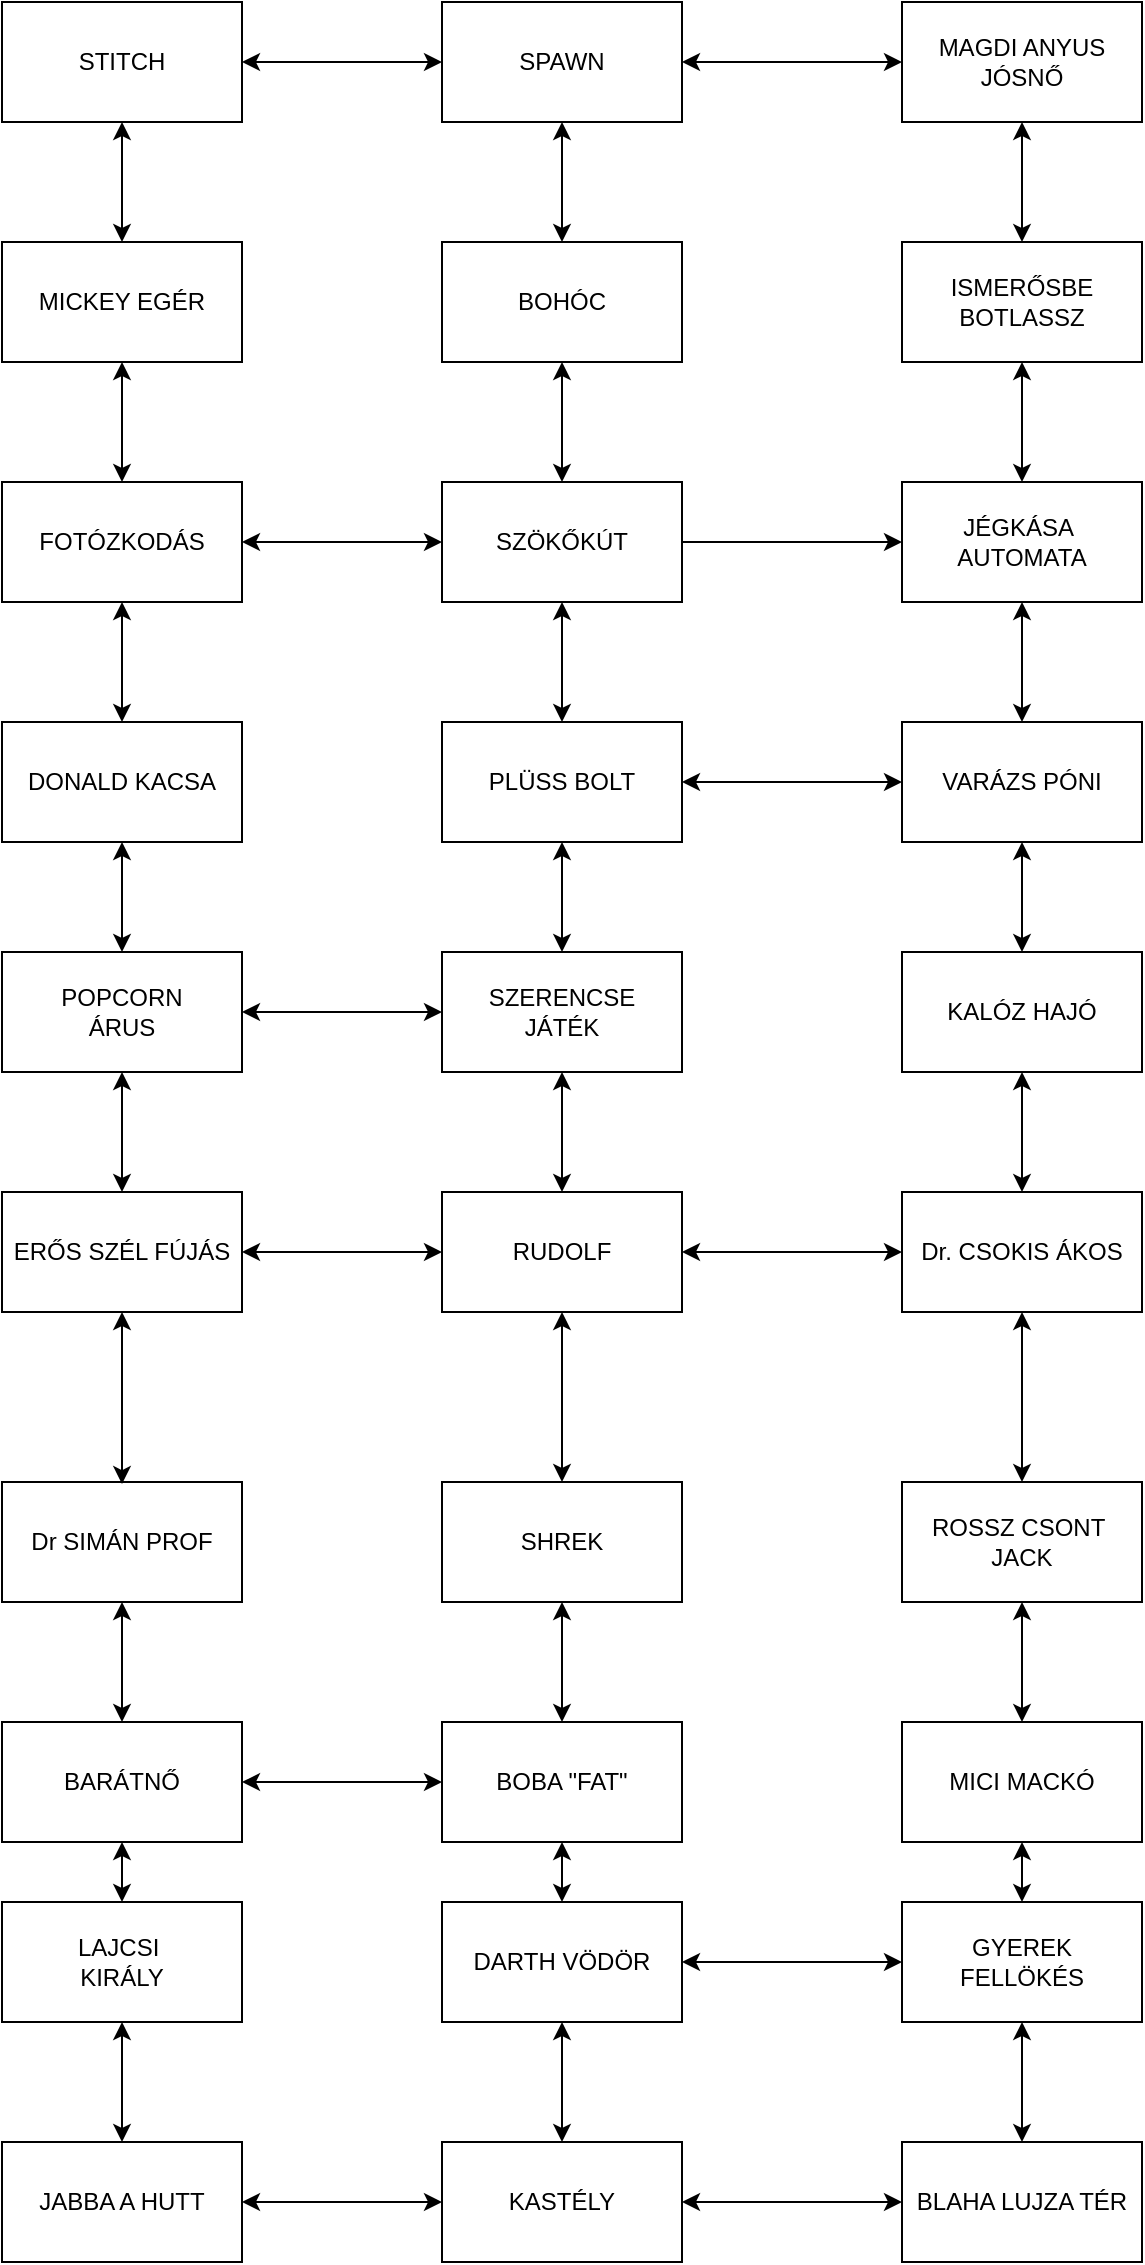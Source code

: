 <mxfile version="22.0.4" type="device">
  <diagram name="1 oldal" id="nGCqteqD-nDwgnXsAt1D">
    <mxGraphModel dx="1434" dy="790" grid="1" gridSize="10" guides="1" tooltips="1" connect="1" arrows="1" fold="1" page="1" pageScale="1" pageWidth="827" pageHeight="1169" math="0" shadow="0">
      <root>
        <mxCell id="0" />
        <mxCell id="1" parent="0" />
        <mxCell id="mSly-e9Xf92uoEyUnU41-1" value="SPAWN" style="rounded=0;whiteSpace=wrap;html=1;" parent="1" vertex="1">
          <mxGeometry x="340" y="20" width="120" height="60" as="geometry" />
        </mxCell>
        <mxCell id="mSly-e9Xf92uoEyUnU41-2" value="STITCH" style="rounded=0;whiteSpace=wrap;html=1;" parent="1" vertex="1">
          <mxGeometry x="120" y="20" width="120" height="60" as="geometry" />
        </mxCell>
        <mxCell id="mSly-e9Xf92uoEyUnU41-5" value="" style="endArrow=classic;startArrow=classic;html=1;rounded=0;entryX=0;entryY=0.5;entryDx=0;entryDy=0;exitX=1;exitY=0.5;exitDx=0;exitDy=0;" parent="1" source="mSly-e9Xf92uoEyUnU41-2" target="mSly-e9Xf92uoEyUnU41-1" edge="1">
          <mxGeometry width="50" height="50" relative="1" as="geometry">
            <mxPoint x="210" y="430" as="sourcePoint" />
            <mxPoint x="260" y="380" as="targetPoint" />
          </mxGeometry>
        </mxCell>
        <mxCell id="mSly-e9Xf92uoEyUnU41-6" value="MAGDI ANYUS&lt;br&gt;JÓSNŐ" style="rounded=0;whiteSpace=wrap;html=1;" parent="1" vertex="1">
          <mxGeometry x="570" y="20" width="120" height="60" as="geometry" />
        </mxCell>
        <mxCell id="mSly-e9Xf92uoEyUnU41-7" value="" style="endArrow=classic;startArrow=classic;html=1;rounded=0;entryX=0;entryY=0.5;entryDx=0;entryDy=0;exitX=1;exitY=0.5;exitDx=0;exitDy=0;" parent="1" source="mSly-e9Xf92uoEyUnU41-1" target="mSly-e9Xf92uoEyUnU41-6" edge="1">
          <mxGeometry width="50" height="50" relative="1" as="geometry">
            <mxPoint x="210" y="400" as="sourcePoint" />
            <mxPoint x="260" y="350" as="targetPoint" />
          </mxGeometry>
        </mxCell>
        <mxCell id="mSly-e9Xf92uoEyUnU41-8" value="BOHÓC" style="rounded=0;whiteSpace=wrap;html=1;" parent="1" vertex="1">
          <mxGeometry x="340" y="140" width="120" height="60" as="geometry" />
        </mxCell>
        <mxCell id="mSly-e9Xf92uoEyUnU41-9" value="MICKEY EGÉR" style="rounded=0;whiteSpace=wrap;html=1;" parent="1" vertex="1">
          <mxGeometry x="120" y="140" width="120" height="60" as="geometry" />
        </mxCell>
        <mxCell id="mSly-e9Xf92uoEyUnU41-11" value="GYEREK &lt;br&gt;FELLÖKÉS" style="rounded=0;whiteSpace=wrap;html=1;" parent="1" vertex="1">
          <mxGeometry x="570" y="970" width="120" height="60" as="geometry" />
        </mxCell>
        <mxCell id="mSly-e9Xf92uoEyUnU41-13" value="" style="endArrow=classic;startArrow=classic;html=1;rounded=0;entryX=0.5;entryY=1;entryDx=0;entryDy=0;" parent="1" source="mSly-e9Xf92uoEyUnU41-9" target="mSly-e9Xf92uoEyUnU41-2" edge="1">
          <mxGeometry width="50" height="50" relative="1" as="geometry">
            <mxPoint x="210" y="400" as="sourcePoint" />
            <mxPoint x="260" y="350" as="targetPoint" />
          </mxGeometry>
        </mxCell>
        <mxCell id="mSly-e9Xf92uoEyUnU41-14" value="" style="endArrow=classic;startArrow=classic;html=1;rounded=0;exitX=0.5;exitY=0;exitDx=0;exitDy=0;" parent="1" source="mSly-e9Xf92uoEyUnU41-8" target="mSly-e9Xf92uoEyUnU41-1" edge="1">
          <mxGeometry width="50" height="50" relative="1" as="geometry">
            <mxPoint x="190" y="150" as="sourcePoint" />
            <mxPoint x="190" y="90" as="targetPoint" />
            <Array as="points">
              <mxPoint x="400" y="110" />
            </Array>
          </mxGeometry>
        </mxCell>
        <mxCell id="mSly-e9Xf92uoEyUnU41-15" value="" style="endArrow=classic;startArrow=classic;html=1;rounded=0;entryX=0.5;entryY=1;entryDx=0;entryDy=0;exitX=0.5;exitY=0;exitDx=0;exitDy=0;" parent="1" source="mSly-e9Xf92uoEyUnU41-55" target="mSly-e9Xf92uoEyUnU41-6" edge="1">
          <mxGeometry width="50" height="50" relative="1" as="geometry">
            <mxPoint x="660" y="130" as="sourcePoint" />
            <mxPoint x="410" y="90" as="targetPoint" />
            <Array as="points" />
          </mxGeometry>
        </mxCell>
        <mxCell id="JkZd_nxtKPJV1xH5oy3V-1" style="edgeStyle=orthogonalEdgeStyle;rounded=0;orthogonalLoop=1;jettySize=auto;html=1;exitX=1;exitY=0.5;exitDx=0;exitDy=0;entryX=0;entryY=0.5;entryDx=0;entryDy=0;" edge="1" parent="1" source="mSly-e9Xf92uoEyUnU41-16" target="mSly-e9Xf92uoEyUnU41-19">
          <mxGeometry relative="1" as="geometry" />
        </mxCell>
        <mxCell id="mSly-e9Xf92uoEyUnU41-16" value="SZÖKŐKÚT" style="rounded=0;whiteSpace=wrap;html=1;" parent="1" vertex="1">
          <mxGeometry x="340" y="260" width="120" height="60" as="geometry" />
        </mxCell>
        <mxCell id="mSly-e9Xf92uoEyUnU41-17" value="FOTÓZKODÁS" style="rounded=0;whiteSpace=wrap;html=1;" parent="1" vertex="1">
          <mxGeometry x="120" y="260" width="120" height="60" as="geometry" />
        </mxCell>
        <mxCell id="mSly-e9Xf92uoEyUnU41-18" value="" style="endArrow=classic;startArrow=classic;html=1;rounded=0;entryX=0;entryY=0.5;entryDx=0;entryDy=0;exitX=1;exitY=0.5;exitDx=0;exitDy=0;" parent="1" source="mSly-e9Xf92uoEyUnU41-17" target="mSly-e9Xf92uoEyUnU41-16" edge="1">
          <mxGeometry width="50" height="50" relative="1" as="geometry">
            <mxPoint x="210" y="670" as="sourcePoint" />
            <mxPoint x="260" y="620" as="targetPoint" />
          </mxGeometry>
        </mxCell>
        <mxCell id="mSly-e9Xf92uoEyUnU41-19" value="JÉGKÁSA&amp;nbsp;&lt;br&gt;AUTOMATA" style="rounded=0;whiteSpace=wrap;html=1;" parent="1" vertex="1">
          <mxGeometry x="570" y="260" width="120" height="60" as="geometry" />
        </mxCell>
        <mxCell id="mSly-e9Xf92uoEyUnU41-21" value="PLÜSS BOLT" style="rounded=0;whiteSpace=wrap;html=1;" parent="1" vertex="1">
          <mxGeometry x="340" y="380" width="120" height="60" as="geometry" />
        </mxCell>
        <mxCell id="mSly-e9Xf92uoEyUnU41-22" value="DONALD KACSA" style="rounded=0;whiteSpace=wrap;html=1;" parent="1" vertex="1">
          <mxGeometry x="120" y="380" width="120" height="60" as="geometry" />
        </mxCell>
        <mxCell id="mSly-e9Xf92uoEyUnU41-24" value="VARÁZS PÓNI" style="rounded=0;whiteSpace=wrap;html=1;" parent="1" vertex="1">
          <mxGeometry x="570" y="380" width="120" height="60" as="geometry" />
        </mxCell>
        <mxCell id="mSly-e9Xf92uoEyUnU41-25" value="" style="endArrow=classic;startArrow=classic;html=1;rounded=0;entryX=0;entryY=0.5;entryDx=0;entryDy=0;exitX=1;exitY=0.5;exitDx=0;exitDy=0;" parent="1" source="mSly-e9Xf92uoEyUnU41-21" target="mSly-e9Xf92uoEyUnU41-24" edge="1">
          <mxGeometry width="50" height="50" relative="1" as="geometry">
            <mxPoint x="210" y="760" as="sourcePoint" />
            <mxPoint x="260" y="710" as="targetPoint" />
          </mxGeometry>
        </mxCell>
        <mxCell id="mSly-e9Xf92uoEyUnU41-26" value="" style="endArrow=classic;startArrow=classic;html=1;rounded=0;entryX=0.5;entryY=1;entryDx=0;entryDy=0;" parent="1" source="mSly-e9Xf92uoEyUnU41-22" target="mSly-e9Xf92uoEyUnU41-17" edge="1">
          <mxGeometry width="50" height="50" relative="1" as="geometry">
            <mxPoint x="210" y="640" as="sourcePoint" />
            <mxPoint x="260" y="590" as="targetPoint" />
          </mxGeometry>
        </mxCell>
        <mxCell id="mSly-e9Xf92uoEyUnU41-27" value="" style="endArrow=classic;startArrow=classic;html=1;rounded=0;exitX=0.5;exitY=0;exitDx=0;exitDy=0;entryX=0.5;entryY=1;entryDx=0;entryDy=0;" parent="1" source="mSly-e9Xf92uoEyUnU41-24" target="mSly-e9Xf92uoEyUnU41-19" edge="1">
          <mxGeometry width="50" height="50" relative="1" as="geometry">
            <mxPoint x="410" y="390" as="sourcePoint" />
            <mxPoint x="410" y="330" as="targetPoint" />
            <Array as="points" />
          </mxGeometry>
        </mxCell>
        <mxCell id="mSly-e9Xf92uoEyUnU41-28" value="SZERENCSE&lt;br&gt;JÁTÉK" style="rounded=0;whiteSpace=wrap;html=1;" parent="1" vertex="1">
          <mxGeometry x="340" y="495" width="120" height="60" as="geometry" />
        </mxCell>
        <mxCell id="mSly-e9Xf92uoEyUnU41-29" value="POPCORN&lt;br&gt;ÁRUS" style="rounded=0;whiteSpace=wrap;html=1;" parent="1" vertex="1">
          <mxGeometry x="120" y="495" width="120" height="60" as="geometry" />
        </mxCell>
        <mxCell id="mSly-e9Xf92uoEyUnU41-30" value="" style="endArrow=classic;startArrow=classic;html=1;rounded=0;entryX=0;entryY=0.5;entryDx=0;entryDy=0;exitX=1;exitY=0.5;exitDx=0;exitDy=0;" parent="1" source="mSly-e9Xf92uoEyUnU41-29" target="mSly-e9Xf92uoEyUnU41-28" edge="1">
          <mxGeometry width="50" height="50" relative="1" as="geometry">
            <mxPoint x="210" y="905" as="sourcePoint" />
            <mxPoint x="260" y="855" as="targetPoint" />
          </mxGeometry>
        </mxCell>
        <mxCell id="mSly-e9Xf92uoEyUnU41-31" value="KALÓZ HAJÓ" style="rounded=0;whiteSpace=wrap;html=1;" parent="1" vertex="1">
          <mxGeometry x="570" y="495" width="120" height="60" as="geometry" />
        </mxCell>
        <mxCell id="mSly-e9Xf92uoEyUnU41-33" value="RUDOLF" style="rounded=0;whiteSpace=wrap;html=1;" parent="1" vertex="1">
          <mxGeometry x="340" y="615" width="120" height="60" as="geometry" />
        </mxCell>
        <mxCell id="mSly-e9Xf92uoEyUnU41-34" value="Dr SIMÁN PROF" style="rounded=0;whiteSpace=wrap;html=1;" parent="1" vertex="1">
          <mxGeometry x="120" y="760" width="120" height="60" as="geometry" />
        </mxCell>
        <mxCell id="mSly-e9Xf92uoEyUnU41-35" value="" style="endArrow=classic;startArrow=classic;html=1;rounded=0;entryX=0;entryY=0.5;entryDx=0;entryDy=0;exitX=1;exitY=0.5;exitDx=0;exitDy=0;" parent="1" source="mSly-e9Xf92uoEyUnU41-53" target="mSly-e9Xf92uoEyUnU41-33" edge="1">
          <mxGeometry width="50" height="50" relative="1" as="geometry">
            <mxPoint x="270" y="650" as="sourcePoint" />
            <mxPoint x="260" y="975" as="targetPoint" />
          </mxGeometry>
        </mxCell>
        <mxCell id="mSly-e9Xf92uoEyUnU41-36" value="Dr. CSOKIS ÁKOS" style="rounded=0;whiteSpace=wrap;html=1;" parent="1" vertex="1">
          <mxGeometry x="570" y="615" width="120" height="60" as="geometry" />
        </mxCell>
        <mxCell id="mSly-e9Xf92uoEyUnU41-37" value="" style="endArrow=classic;startArrow=classic;html=1;rounded=0;entryX=0;entryY=0.5;entryDx=0;entryDy=0;exitX=1;exitY=0.5;exitDx=0;exitDy=0;" parent="1" source="mSly-e9Xf92uoEyUnU41-33" target="mSly-e9Xf92uoEyUnU41-36" edge="1">
          <mxGeometry width="50" height="50" relative="1" as="geometry">
            <mxPoint x="210" y="995" as="sourcePoint" />
            <mxPoint x="260" y="945" as="targetPoint" />
          </mxGeometry>
        </mxCell>
        <mxCell id="mSly-e9Xf92uoEyUnU41-38" value="" style="endArrow=classic;startArrow=classic;html=1;rounded=0;entryX=0.5;entryY=1;entryDx=0;entryDy=0;" parent="1" source="mSly-e9Xf92uoEyUnU41-53" target="mSly-e9Xf92uoEyUnU41-29" edge="1">
          <mxGeometry width="50" height="50" relative="1" as="geometry">
            <mxPoint x="180" y="590" as="sourcePoint" />
            <mxPoint x="260" y="825" as="targetPoint" />
          </mxGeometry>
        </mxCell>
        <mxCell id="mSly-e9Xf92uoEyUnU41-39" value="" style="endArrow=classic;startArrow=classic;html=1;rounded=0;exitX=0.5;exitY=0;exitDx=0;exitDy=0;entryX=0.5;entryY=1;entryDx=0;entryDy=0;" parent="1" source="mSly-e9Xf92uoEyUnU41-36" target="mSly-e9Xf92uoEyUnU41-31" edge="1">
          <mxGeometry width="50" height="50" relative="1" as="geometry">
            <mxPoint x="410" y="625" as="sourcePoint" />
            <mxPoint x="410" y="565" as="targetPoint" />
            <Array as="points" />
          </mxGeometry>
        </mxCell>
        <mxCell id="mSly-e9Xf92uoEyUnU41-40" value="SHREK" style="rounded=0;whiteSpace=wrap;html=1;" parent="1" vertex="1">
          <mxGeometry x="340" y="760" width="120" height="60" as="geometry" />
        </mxCell>
        <mxCell id="mSly-e9Xf92uoEyUnU41-41" value="BARÁTNŐ" style="rounded=0;whiteSpace=wrap;html=1;" parent="1" vertex="1">
          <mxGeometry x="120" y="880" width="120" height="60" as="geometry" />
        </mxCell>
        <mxCell id="mSly-e9Xf92uoEyUnU41-43" value="ROSSZ CSONT&amp;nbsp;&lt;br&gt;JACK" style="rounded=0;whiteSpace=wrap;html=1;" parent="1" vertex="1">
          <mxGeometry x="570" y="760" width="120" height="60" as="geometry" />
        </mxCell>
        <mxCell id="mSly-e9Xf92uoEyUnU41-45" value="BOBA &quot;FAT&quot;" style="rounded=0;whiteSpace=wrap;html=1;" parent="1" vertex="1">
          <mxGeometry x="340" y="880" width="120" height="60" as="geometry" />
        </mxCell>
        <mxCell id="mSly-e9Xf92uoEyUnU41-46" value="LAJCSI&amp;nbsp;&lt;br&gt;KIRÁLY" style="rounded=0;whiteSpace=wrap;html=1;" parent="1" vertex="1">
          <mxGeometry x="120" y="970" width="120" height="60" as="geometry" />
        </mxCell>
        <mxCell id="mSly-e9Xf92uoEyUnU41-47" value="" style="endArrow=classic;startArrow=classic;html=1;rounded=0;entryX=0;entryY=0.5;entryDx=0;entryDy=0;exitX=1;exitY=0.5;exitDx=0;exitDy=0;" parent="1" source="mSly-e9Xf92uoEyUnU41-41" target="mSly-e9Xf92uoEyUnU41-45" edge="1">
          <mxGeometry width="50" height="50" relative="1" as="geometry">
            <mxPoint x="280" y="910" as="sourcePoint" />
            <mxPoint x="260" y="1240" as="targetPoint" />
          </mxGeometry>
        </mxCell>
        <mxCell id="mSly-e9Xf92uoEyUnU41-48" value="MICI MACKÓ" style="rounded=0;whiteSpace=wrap;html=1;" parent="1" vertex="1">
          <mxGeometry x="570" y="880" width="120" height="60" as="geometry" />
        </mxCell>
        <mxCell id="mSly-e9Xf92uoEyUnU41-50" value="" style="endArrow=classic;startArrow=classic;html=1;rounded=0;entryX=0.5;entryY=1;entryDx=0;entryDy=0;exitX=0.5;exitY=0;exitDx=0;exitDy=0;" parent="1" source="mSly-e9Xf92uoEyUnU41-41" target="mSly-e9Xf92uoEyUnU41-34" edge="1">
          <mxGeometry width="50" height="50" relative="1" as="geometry">
            <mxPoint x="200" y="870" as="sourcePoint" />
            <mxPoint x="180" y="840" as="targetPoint" />
          </mxGeometry>
        </mxCell>
        <mxCell id="mSly-e9Xf92uoEyUnU41-51" value="" style="endArrow=classic;startArrow=classic;html=1;rounded=0;exitX=0.5;exitY=0;exitDx=0;exitDy=0;entryX=0.5;entryY=1;entryDx=0;entryDy=0;" parent="1" source="mSly-e9Xf92uoEyUnU41-48" target="mSly-e9Xf92uoEyUnU41-43" edge="1">
          <mxGeometry width="50" height="50" relative="1" as="geometry">
            <mxPoint x="410" y="890" as="sourcePoint" />
            <mxPoint x="410" y="830" as="targetPoint" />
            <Array as="points" />
          </mxGeometry>
        </mxCell>
        <mxCell id="mSly-e9Xf92uoEyUnU41-52" value="DARTH VÖDÖR" style="rounded=0;whiteSpace=wrap;html=1;" parent="1" vertex="1">
          <mxGeometry x="340" y="970" width="120" height="60" as="geometry" />
        </mxCell>
        <mxCell id="mSly-e9Xf92uoEyUnU41-53" value="ERŐS SZÉL FÚJÁS" style="rounded=0;whiteSpace=wrap;html=1;" parent="1" vertex="1">
          <mxGeometry x="120" y="615" width="120" height="60" as="geometry" />
        </mxCell>
        <mxCell id="mSly-e9Xf92uoEyUnU41-55" value="ISMERŐSBE BOTLASSZ" style="rounded=0;whiteSpace=wrap;html=1;" parent="1" vertex="1">
          <mxGeometry x="570" y="140" width="120" height="60" as="geometry" />
        </mxCell>
        <mxCell id="mSly-e9Xf92uoEyUnU41-56" value="" style="endArrow=classic;startArrow=classic;html=1;rounded=0;exitX=1;exitY=0.5;exitDx=0;exitDy=0;" parent="1" source="mSly-e9Xf92uoEyUnU41-52" target="mSly-e9Xf92uoEyUnU41-11" edge="1">
          <mxGeometry width="50" height="50" relative="1" as="geometry">
            <mxPoint x="210" y="1350" as="sourcePoint" />
            <mxPoint x="510" y="1000" as="targetPoint" />
          </mxGeometry>
        </mxCell>
        <mxCell id="mSly-e9Xf92uoEyUnU41-57" value="KASTÉLY" style="rounded=0;whiteSpace=wrap;html=1;" parent="1" vertex="1">
          <mxGeometry x="340" y="1090" width="120" height="60" as="geometry" />
        </mxCell>
        <mxCell id="mSly-e9Xf92uoEyUnU41-58" value="JABBA A HUTT" style="rounded=0;whiteSpace=wrap;html=1;" parent="1" vertex="1">
          <mxGeometry x="120" y="1090" width="120" height="60" as="geometry" />
        </mxCell>
        <mxCell id="mSly-e9Xf92uoEyUnU41-59" value="" style="endArrow=classic;startArrow=classic;html=1;rounded=0;entryX=0;entryY=0.5;entryDx=0;entryDy=0;exitX=1;exitY=0.5;exitDx=0;exitDy=0;" parent="1" source="mSly-e9Xf92uoEyUnU41-58" target="mSly-e9Xf92uoEyUnU41-57" edge="1">
          <mxGeometry width="50" height="50" relative="1" as="geometry">
            <mxPoint x="210" y="1500" as="sourcePoint" />
            <mxPoint x="260" y="1450" as="targetPoint" />
          </mxGeometry>
        </mxCell>
        <mxCell id="mSly-e9Xf92uoEyUnU41-60" value="BLAHA LUJZA TÉR" style="rounded=0;whiteSpace=wrap;html=1;" parent="1" vertex="1">
          <mxGeometry x="570" y="1090" width="120" height="60" as="geometry" />
        </mxCell>
        <mxCell id="mSly-e9Xf92uoEyUnU41-61" value="" style="endArrow=classic;startArrow=classic;html=1;rounded=0;entryX=0;entryY=0.5;entryDx=0;entryDy=0;exitX=1;exitY=0.5;exitDx=0;exitDy=0;" parent="1" source="mSly-e9Xf92uoEyUnU41-57" target="mSly-e9Xf92uoEyUnU41-60" edge="1">
          <mxGeometry width="50" height="50" relative="1" as="geometry">
            <mxPoint x="210" y="1470" as="sourcePoint" />
            <mxPoint x="260" y="1420" as="targetPoint" />
          </mxGeometry>
        </mxCell>
        <mxCell id="mSly-e9Xf92uoEyUnU41-62" value="" style="endArrow=classic;startArrow=classic;html=1;rounded=0;entryX=0.5;entryY=1;entryDx=0;entryDy=0;" parent="1" source="mSly-e9Xf92uoEyUnU41-58" target="mSly-e9Xf92uoEyUnU41-46" edge="1">
          <mxGeometry width="50" height="50" relative="1" as="geometry">
            <mxPoint x="210" y="1350" as="sourcePoint" />
            <mxPoint x="200" y="1050" as="targetPoint" />
          </mxGeometry>
        </mxCell>
        <mxCell id="mSly-e9Xf92uoEyUnU41-63" value="" style="endArrow=classic;startArrow=classic;html=1;rounded=0;exitX=0.5;exitY=0;exitDx=0;exitDy=0;entryX=0.5;entryY=1;entryDx=0;entryDy=0;" parent="1" source="mSly-e9Xf92uoEyUnU41-60" target="mSly-e9Xf92uoEyUnU41-11" edge="1">
          <mxGeometry width="50" height="50" relative="1" as="geometry">
            <mxPoint x="410" y="1100" as="sourcePoint" />
            <mxPoint x="590" y="1050" as="targetPoint" />
            <Array as="points" />
          </mxGeometry>
        </mxCell>
        <mxCell id="mSly-e9Xf92uoEyUnU41-65" value="" style="endArrow=classic;startArrow=classic;html=1;rounded=0;entryX=0.5;entryY=1;entryDx=0;entryDy=0;" parent="1" source="mSly-e9Xf92uoEyUnU41-46" target="mSly-e9Xf92uoEyUnU41-41" edge="1">
          <mxGeometry width="50" height="50" relative="1" as="geometry">
            <mxPoint x="170" y="960" as="sourcePoint" />
            <mxPoint x="190" y="950" as="targetPoint" />
          </mxGeometry>
        </mxCell>
        <mxCell id="mSly-e9Xf92uoEyUnU41-66" value="" style="endArrow=classic;startArrow=classic;html=1;rounded=0;entryX=0.5;entryY=1;entryDx=0;entryDy=0;" parent="1" source="mSly-e9Xf92uoEyUnU41-52" target="mSly-e9Xf92uoEyUnU41-45" edge="1">
          <mxGeometry width="50" height="50" relative="1" as="geometry">
            <mxPoint x="190" y="980" as="sourcePoint" />
            <mxPoint x="190" y="950" as="targetPoint" />
          </mxGeometry>
        </mxCell>
        <mxCell id="mSly-e9Xf92uoEyUnU41-67" value="" style="endArrow=classic;startArrow=classic;html=1;rounded=0;exitX=0.5;exitY=0;exitDx=0;exitDy=0;entryX=0.5;entryY=1;entryDx=0;entryDy=0;" parent="1" source="mSly-e9Xf92uoEyUnU41-16" target="mSly-e9Xf92uoEyUnU41-8" edge="1">
          <mxGeometry width="50" height="50" relative="1" as="geometry">
            <mxPoint x="410" y="150" as="sourcePoint" />
            <mxPoint x="410" y="90" as="targetPoint" />
            <Array as="points" />
          </mxGeometry>
        </mxCell>
        <mxCell id="mSly-e9Xf92uoEyUnU41-68" value="" style="endArrow=classic;startArrow=classic;html=1;rounded=0;exitX=0.5;exitY=0;exitDx=0;exitDy=0;entryX=0.5;entryY=1;entryDx=0;entryDy=0;" parent="1" source="mSly-e9Xf92uoEyUnU41-21" target="mSly-e9Xf92uoEyUnU41-16" edge="1">
          <mxGeometry width="50" height="50" relative="1" as="geometry">
            <mxPoint x="410" y="270" as="sourcePoint" />
            <mxPoint x="400" y="330" as="targetPoint" />
            <Array as="points" />
          </mxGeometry>
        </mxCell>
        <mxCell id="mSly-e9Xf92uoEyUnU41-69" value="" style="endArrow=classic;startArrow=classic;html=1;rounded=0;entryX=0.5;entryY=0;entryDx=0;entryDy=0;exitX=0.5;exitY=1;exitDx=0;exitDy=0;" parent="1" source="mSly-e9Xf92uoEyUnU41-22" target="mSly-e9Xf92uoEyUnU41-29" edge="1">
          <mxGeometry width="50" height="50" relative="1" as="geometry">
            <mxPoint x="190" y="390" as="sourcePoint" />
            <mxPoint x="190" y="330" as="targetPoint" />
          </mxGeometry>
        </mxCell>
        <mxCell id="mSly-e9Xf92uoEyUnU41-70" value="" style="endArrow=classic;startArrow=classic;html=1;rounded=0;exitX=0.5;exitY=1;exitDx=0;exitDy=0;entryX=0.5;entryY=0;entryDx=0;entryDy=0;" parent="1" source="mSly-e9Xf92uoEyUnU41-24" target="mSly-e9Xf92uoEyUnU41-31" edge="1">
          <mxGeometry width="50" height="50" relative="1" as="geometry">
            <mxPoint x="640" y="390" as="sourcePoint" />
            <mxPoint x="640" y="330" as="targetPoint" />
            <Array as="points" />
          </mxGeometry>
        </mxCell>
        <mxCell id="mSly-e9Xf92uoEyUnU41-71" value="" style="endArrow=classic;startArrow=classic;html=1;rounded=0;exitX=0.5;exitY=0;exitDx=0;exitDy=0;entryX=0.5;entryY=1;entryDx=0;entryDy=0;" parent="1" source="mSly-e9Xf92uoEyUnU41-28" target="mSly-e9Xf92uoEyUnU41-21" edge="1">
          <mxGeometry width="50" height="50" relative="1" as="geometry">
            <mxPoint x="410" y="390" as="sourcePoint" />
            <mxPoint x="410" y="340" as="targetPoint" />
            <Array as="points" />
          </mxGeometry>
        </mxCell>
        <mxCell id="mSly-e9Xf92uoEyUnU41-72" value="" style="endArrow=classic;startArrow=classic;html=1;rounded=0;entryX=0.5;entryY=1;entryDx=0;entryDy=0;exitX=0.5;exitY=0;exitDx=0;exitDy=0;" parent="1" source="mSly-e9Xf92uoEyUnU41-17" target="mSly-e9Xf92uoEyUnU41-9" edge="1">
          <mxGeometry width="50" height="50" relative="1" as="geometry">
            <mxPoint x="200" y="400" as="sourcePoint" />
            <mxPoint x="200" y="340" as="targetPoint" />
          </mxGeometry>
        </mxCell>
        <mxCell id="mSly-e9Xf92uoEyUnU41-73" value="" style="endArrow=classic;startArrow=classic;html=1;rounded=0;exitX=0.5;exitY=1;exitDx=0;exitDy=0;entryX=0.5;entryY=0;entryDx=0;entryDy=0;" parent="1" source="mSly-e9Xf92uoEyUnU41-28" target="mSly-e9Xf92uoEyUnU41-33" edge="1">
          <mxGeometry width="50" height="50" relative="1" as="geometry">
            <mxPoint x="650" y="400" as="sourcePoint" />
            <mxPoint x="650" y="340" as="targetPoint" />
            <Array as="points" />
          </mxGeometry>
        </mxCell>
        <mxCell id="mSly-e9Xf92uoEyUnU41-74" value="" style="endArrow=classic;startArrow=classic;html=1;rounded=0;entryX=0.5;entryY=1;entryDx=0;entryDy=0;" parent="1" source="mSly-e9Xf92uoEyUnU41-19" target="mSly-e9Xf92uoEyUnU41-55" edge="1">
          <mxGeometry width="50" height="50" relative="1" as="geometry">
            <mxPoint x="420" y="400" as="sourcePoint" />
            <mxPoint x="620" y="220" as="targetPoint" />
            <Array as="points" />
          </mxGeometry>
        </mxCell>
        <mxCell id="mSly-e9Xf92uoEyUnU41-75" value="" style="endArrow=classic;startArrow=classic;html=1;rounded=0;exitX=0.5;exitY=1;exitDx=0;exitDy=0;entryX=0.5;entryY=0.017;entryDx=0;entryDy=0;entryPerimeter=0;" parent="1" source="mSly-e9Xf92uoEyUnU41-53" target="mSly-e9Xf92uoEyUnU41-34" edge="1">
          <mxGeometry width="50" height="50" relative="1" as="geometry">
            <mxPoint x="180" y="690" as="sourcePoint" />
            <mxPoint x="178" y="761" as="targetPoint" />
          </mxGeometry>
        </mxCell>
        <mxCell id="mSly-e9Xf92uoEyUnU41-76" value="" style="endArrow=classic;startArrow=classic;html=1;rounded=0;exitX=0.5;exitY=1;exitDx=0;exitDy=0;entryX=0.5;entryY=0;entryDx=0;entryDy=0;" parent="1" source="mSly-e9Xf92uoEyUnU41-36" target="mSly-e9Xf92uoEyUnU41-43" edge="1">
          <mxGeometry width="50" height="50" relative="1" as="geometry">
            <mxPoint x="660" y="410" as="sourcePoint" />
            <mxPoint x="660" y="350" as="targetPoint" />
            <Array as="points" />
          </mxGeometry>
        </mxCell>
        <mxCell id="mSly-e9Xf92uoEyUnU41-77" value="" style="endArrow=classic;startArrow=classic;html=1;rounded=0;exitX=0.5;exitY=1;exitDx=0;exitDy=0;entryX=0.5;entryY=0;entryDx=0;entryDy=0;" parent="1" source="mSly-e9Xf92uoEyUnU41-33" target="mSly-e9Xf92uoEyUnU41-40" edge="1">
          <mxGeometry width="50" height="50" relative="1" as="geometry">
            <mxPoint x="430" y="410" as="sourcePoint" />
            <mxPoint x="430" y="350" as="targetPoint" />
            <Array as="points" />
          </mxGeometry>
        </mxCell>
        <mxCell id="mSly-e9Xf92uoEyUnU41-78" value="" style="endArrow=classic;startArrow=classic;html=1;rounded=0;entryX=0.5;entryY=1;entryDx=0;entryDy=0;exitX=0.5;exitY=0;exitDx=0;exitDy=0;" parent="1" source="mSly-e9Xf92uoEyUnU41-57" target="mSly-e9Xf92uoEyUnU41-52" edge="1">
          <mxGeometry width="50" height="50" relative="1" as="geometry">
            <mxPoint x="190" y="685" as="sourcePoint" />
            <mxPoint x="190" y="770" as="targetPoint" />
          </mxGeometry>
        </mxCell>
        <mxCell id="mSly-e9Xf92uoEyUnU41-79" value="" style="endArrow=classic;startArrow=classic;html=1;rounded=0;exitX=0.5;exitY=0;exitDx=0;exitDy=0;entryX=0.5;entryY=1;entryDx=0;entryDy=0;" parent="1" source="mSly-e9Xf92uoEyUnU41-45" target="mSly-e9Xf92uoEyUnU41-40" edge="1">
          <mxGeometry width="50" height="50" relative="1" as="geometry">
            <mxPoint x="640" y="685" as="sourcePoint" />
            <mxPoint x="640" y="770" as="targetPoint" />
            <Array as="points" />
          </mxGeometry>
        </mxCell>
        <mxCell id="mSly-e9Xf92uoEyUnU41-80" value="" style="endArrow=classic;startArrow=classic;html=1;rounded=0;entryX=0.5;entryY=1;entryDx=0;entryDy=0;exitX=0.5;exitY=0;exitDx=0;exitDy=0;" parent="1" source="mSly-e9Xf92uoEyUnU41-11" target="mSly-e9Xf92uoEyUnU41-48" edge="1">
          <mxGeometry width="50" height="50" relative="1" as="geometry">
            <mxPoint x="590" y="960" as="sourcePoint" />
            <mxPoint x="410" y="770" as="targetPoint" />
            <Array as="points" />
          </mxGeometry>
        </mxCell>
      </root>
    </mxGraphModel>
  </diagram>
</mxfile>
